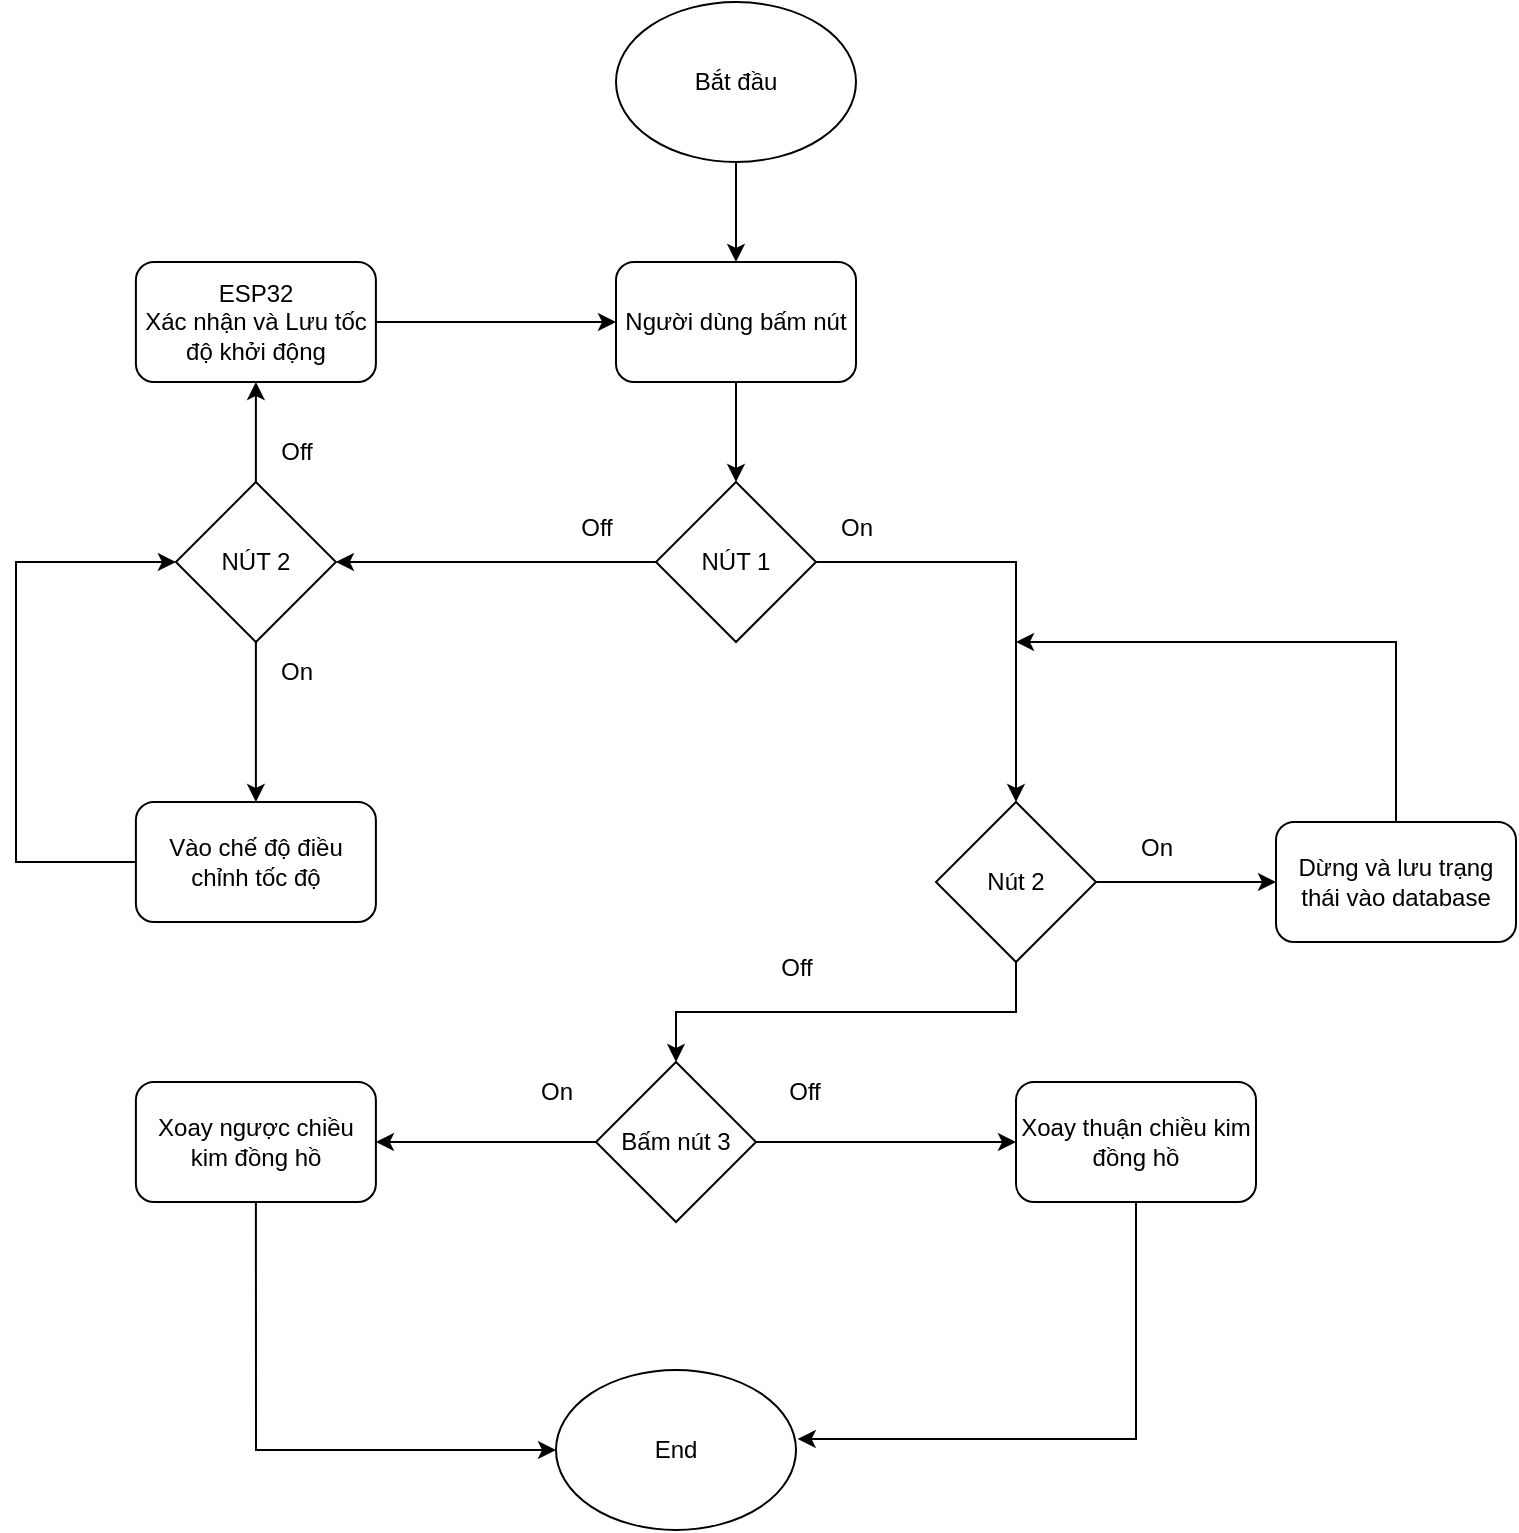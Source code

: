 <mxfile version="24.8.4">
  <diagram id="C5RBs43oDa-KdzZeNtuy" name="Page-1">
    <mxGraphModel dx="1509" dy="794" grid="1" gridSize="10" guides="1" tooltips="1" connect="1" arrows="1" fold="1" page="1" pageScale="1" pageWidth="827" pageHeight="1169" background="#ffffff" math="0" shadow="0">
      <root>
        <mxCell id="WIyWlLk6GJQsqaUBKTNV-0" />
        <mxCell id="WIyWlLk6GJQsqaUBKTNV-1" parent="WIyWlLk6GJQsqaUBKTNV-0" />
        <mxCell id="k_0NC8NsxbPzt0nOYT8m-11" style="edgeStyle=orthogonalEdgeStyle;rounded=0;orthogonalLoop=1;jettySize=auto;html=1;exitX=0.5;exitY=1;exitDx=0;exitDy=0;entryX=0.5;entryY=0;entryDx=0;entryDy=0;" edge="1" parent="WIyWlLk6GJQsqaUBKTNV-1" source="k_0NC8NsxbPzt0nOYT8m-2" target="k_0NC8NsxbPzt0nOYT8m-3">
          <mxGeometry relative="1" as="geometry" />
        </mxCell>
        <mxCell id="k_0NC8NsxbPzt0nOYT8m-2" value="Người dùng bấm nút" style="rounded=1;whiteSpace=wrap;html=1;" vertex="1" parent="WIyWlLk6GJQsqaUBKTNV-1">
          <mxGeometry x="320" y="150" width="120" height="60" as="geometry" />
        </mxCell>
        <mxCell id="k_0NC8NsxbPzt0nOYT8m-12" style="edgeStyle=orthogonalEdgeStyle;rounded=0;orthogonalLoop=1;jettySize=auto;html=1;entryX=1;entryY=0.5;entryDx=0;entryDy=0;" edge="1" parent="WIyWlLk6GJQsqaUBKTNV-1" source="k_0NC8NsxbPzt0nOYT8m-3" target="k_0NC8NsxbPzt0nOYT8m-6">
          <mxGeometry relative="1" as="geometry" />
        </mxCell>
        <mxCell id="k_0NC8NsxbPzt0nOYT8m-18" style="edgeStyle=orthogonalEdgeStyle;rounded=0;orthogonalLoop=1;jettySize=auto;html=1;exitX=1;exitY=0.5;exitDx=0;exitDy=0;entryX=0.5;entryY=0;entryDx=0;entryDy=0;" edge="1" parent="WIyWlLk6GJQsqaUBKTNV-1" source="k_0NC8NsxbPzt0nOYT8m-3" target="k_0NC8NsxbPzt0nOYT8m-10">
          <mxGeometry relative="1" as="geometry">
            <mxPoint x="520" y="300.333" as="targetPoint" />
          </mxGeometry>
        </mxCell>
        <mxCell id="k_0NC8NsxbPzt0nOYT8m-3" value="NÚT 1" style="rhombus;whiteSpace=wrap;html=1;" vertex="1" parent="WIyWlLk6GJQsqaUBKTNV-1">
          <mxGeometry x="340" y="260" width="80" height="80" as="geometry" />
        </mxCell>
        <mxCell id="k_0NC8NsxbPzt0nOYT8m-13" style="edgeStyle=orthogonalEdgeStyle;rounded=0;orthogonalLoop=1;jettySize=auto;html=1;exitX=0.5;exitY=1;exitDx=0;exitDy=0;entryX=0.5;entryY=0;entryDx=0;entryDy=0;" edge="1" parent="WIyWlLk6GJQsqaUBKTNV-1" source="k_0NC8NsxbPzt0nOYT8m-6" target="k_0NC8NsxbPzt0nOYT8m-7">
          <mxGeometry relative="1" as="geometry" />
        </mxCell>
        <mxCell id="k_0NC8NsxbPzt0nOYT8m-43" style="edgeStyle=orthogonalEdgeStyle;rounded=0;orthogonalLoop=1;jettySize=auto;html=1;entryX=0.5;entryY=1;entryDx=0;entryDy=0;" edge="1" parent="WIyWlLk6GJQsqaUBKTNV-1" source="k_0NC8NsxbPzt0nOYT8m-6" target="k_0NC8NsxbPzt0nOYT8m-42">
          <mxGeometry relative="1" as="geometry" />
        </mxCell>
        <mxCell id="k_0NC8NsxbPzt0nOYT8m-6" value="NÚT 2" style="rhombus;whiteSpace=wrap;html=1;" vertex="1" parent="WIyWlLk6GJQsqaUBKTNV-1">
          <mxGeometry x="99.95" y="260" width="80" height="80" as="geometry" />
        </mxCell>
        <mxCell id="k_0NC8NsxbPzt0nOYT8m-41" style="edgeStyle=orthogonalEdgeStyle;rounded=0;orthogonalLoop=1;jettySize=auto;html=1;exitX=0;exitY=0.5;exitDx=0;exitDy=0;entryX=0;entryY=0.5;entryDx=0;entryDy=0;" edge="1" parent="WIyWlLk6GJQsqaUBKTNV-1" source="k_0NC8NsxbPzt0nOYT8m-7" target="k_0NC8NsxbPzt0nOYT8m-6">
          <mxGeometry relative="1" as="geometry">
            <mxPoint x="20" y="300" as="targetPoint" />
            <Array as="points">
              <mxPoint x="20" y="450" />
              <mxPoint x="20" y="300" />
            </Array>
          </mxGeometry>
        </mxCell>
        <mxCell id="k_0NC8NsxbPzt0nOYT8m-7" value="Vào chế độ điều chỉnh tốc độ" style="rounded=1;whiteSpace=wrap;html=1;" vertex="1" parent="WIyWlLk6GJQsqaUBKTNV-1">
          <mxGeometry x="79.95" y="420" width="120" height="60" as="geometry" />
        </mxCell>
        <mxCell id="k_0NC8NsxbPzt0nOYT8m-25" style="edgeStyle=orthogonalEdgeStyle;rounded=0;orthogonalLoop=1;jettySize=auto;html=1;exitX=0.5;exitY=1;exitDx=0;exitDy=0;entryX=0.5;entryY=0;entryDx=0;entryDy=0;" edge="1" parent="WIyWlLk6GJQsqaUBKTNV-1" source="k_0NC8NsxbPzt0nOYT8m-10" target="k_0NC8NsxbPzt0nOYT8m-24">
          <mxGeometry relative="1" as="geometry" />
        </mxCell>
        <mxCell id="k_0NC8NsxbPzt0nOYT8m-36" style="edgeStyle=orthogonalEdgeStyle;rounded=0;orthogonalLoop=1;jettySize=auto;html=1;entryX=0;entryY=0.5;entryDx=0;entryDy=0;" edge="1" parent="WIyWlLk6GJQsqaUBKTNV-1" source="k_0NC8NsxbPzt0nOYT8m-10" target="k_0NC8NsxbPzt0nOYT8m-19">
          <mxGeometry relative="1" as="geometry" />
        </mxCell>
        <mxCell id="k_0NC8NsxbPzt0nOYT8m-10" value="Nút 2" style="rhombus;whiteSpace=wrap;html=1;" vertex="1" parent="WIyWlLk6GJQsqaUBKTNV-1">
          <mxGeometry x="480" y="420" width="80" height="80" as="geometry" />
        </mxCell>
        <mxCell id="k_0NC8NsxbPzt0nOYT8m-39" style="edgeStyle=orthogonalEdgeStyle;rounded=0;orthogonalLoop=1;jettySize=auto;html=1;" edge="1" parent="WIyWlLk6GJQsqaUBKTNV-1" source="k_0NC8NsxbPzt0nOYT8m-19">
          <mxGeometry relative="1" as="geometry">
            <mxPoint x="520" y="340" as="targetPoint" />
            <Array as="points">
              <mxPoint x="710" y="340" />
              <mxPoint x="520" y="340" />
            </Array>
          </mxGeometry>
        </mxCell>
        <mxCell id="k_0NC8NsxbPzt0nOYT8m-19" value="Dừng và lưu trạng thái vào database" style="rounded=1;whiteSpace=wrap;html=1;" vertex="1" parent="WIyWlLk6GJQsqaUBKTNV-1">
          <mxGeometry x="650" y="430" width="120" height="60" as="geometry" />
        </mxCell>
        <mxCell id="k_0NC8NsxbPzt0nOYT8m-30" style="edgeStyle=orthogonalEdgeStyle;rounded=0;orthogonalLoop=1;jettySize=auto;html=1;exitX=0;exitY=0.5;exitDx=0;exitDy=0;entryX=1;entryY=0.5;entryDx=0;entryDy=0;" edge="1" parent="WIyWlLk6GJQsqaUBKTNV-1" source="k_0NC8NsxbPzt0nOYT8m-24" target="k_0NC8NsxbPzt0nOYT8m-26">
          <mxGeometry relative="1" as="geometry" />
        </mxCell>
        <mxCell id="k_0NC8NsxbPzt0nOYT8m-31" style="edgeStyle=orthogonalEdgeStyle;rounded=0;orthogonalLoop=1;jettySize=auto;html=1;entryX=0;entryY=0.5;entryDx=0;entryDy=0;" edge="1" parent="WIyWlLk6GJQsqaUBKTNV-1" source="k_0NC8NsxbPzt0nOYT8m-24" target="k_0NC8NsxbPzt0nOYT8m-27">
          <mxGeometry relative="1" as="geometry" />
        </mxCell>
        <mxCell id="k_0NC8NsxbPzt0nOYT8m-24" value="Bấm nút 3" style="rhombus;whiteSpace=wrap;html=1;" vertex="1" parent="WIyWlLk6GJQsqaUBKTNV-1">
          <mxGeometry x="310" y="550" width="80" height="80" as="geometry" />
        </mxCell>
        <mxCell id="k_0NC8NsxbPzt0nOYT8m-33" style="edgeStyle=orthogonalEdgeStyle;rounded=0;orthogonalLoop=1;jettySize=auto;html=1;exitX=0.5;exitY=1;exitDx=0;exitDy=0;entryX=0;entryY=0.5;entryDx=0;entryDy=0;" edge="1" parent="WIyWlLk6GJQsqaUBKTNV-1" source="k_0NC8NsxbPzt0nOYT8m-26" target="k_0NC8NsxbPzt0nOYT8m-32">
          <mxGeometry relative="1" as="geometry">
            <mxPoint x="183.333" y="824" as="targetPoint" />
          </mxGeometry>
        </mxCell>
        <mxCell id="k_0NC8NsxbPzt0nOYT8m-26" value="Xoay ngược chiều kim đồng hồ" style="rounded=1;whiteSpace=wrap;html=1;" vertex="1" parent="WIyWlLk6GJQsqaUBKTNV-1">
          <mxGeometry x="79.95" y="560" width="120" height="60" as="geometry" />
        </mxCell>
        <mxCell id="k_0NC8NsxbPzt0nOYT8m-27" value="Xoay thuận chiều kim đồng hồ" style="rounded=1;whiteSpace=wrap;html=1;" vertex="1" parent="WIyWlLk6GJQsqaUBKTNV-1">
          <mxGeometry x="520" y="560" width="120" height="60" as="geometry" />
        </mxCell>
        <mxCell id="k_0NC8NsxbPzt0nOYT8m-29" value="" style="edgeStyle=orthogonalEdgeStyle;rounded=0;orthogonalLoop=1;jettySize=auto;html=1;" edge="1" parent="WIyWlLk6GJQsqaUBKTNV-1" source="k_0NC8NsxbPzt0nOYT8m-28" target="k_0NC8NsxbPzt0nOYT8m-2">
          <mxGeometry relative="1" as="geometry" />
        </mxCell>
        <mxCell id="k_0NC8NsxbPzt0nOYT8m-28" value="Bắt đầu" style="ellipse;whiteSpace=wrap;html=1;" vertex="1" parent="WIyWlLk6GJQsqaUBKTNV-1">
          <mxGeometry x="320" y="20" width="120" height="80" as="geometry" />
        </mxCell>
        <mxCell id="k_0NC8NsxbPzt0nOYT8m-32" value="End" style="ellipse;whiteSpace=wrap;html=1;" vertex="1" parent="WIyWlLk6GJQsqaUBKTNV-1">
          <mxGeometry x="290" y="704" width="120" height="80" as="geometry" />
        </mxCell>
        <mxCell id="k_0NC8NsxbPzt0nOYT8m-34" style="edgeStyle=orthogonalEdgeStyle;rounded=0;orthogonalLoop=1;jettySize=auto;html=1;entryX=1.007;entryY=0.431;entryDx=0;entryDy=0;entryPerimeter=0;exitX=0.5;exitY=1;exitDx=0;exitDy=0;" edge="1" parent="WIyWlLk6GJQsqaUBKTNV-1" source="k_0NC8NsxbPzt0nOYT8m-27" target="k_0NC8NsxbPzt0nOYT8m-32">
          <mxGeometry relative="1" as="geometry">
            <mxPoint x="510" y="654" as="sourcePoint" />
            <mxPoint x="430" y="808" as="targetPoint" />
            <Array as="points">
              <mxPoint x="580" y="738" />
            </Array>
          </mxGeometry>
        </mxCell>
        <mxCell id="k_0NC8NsxbPzt0nOYT8m-44" style="edgeStyle=orthogonalEdgeStyle;rounded=0;orthogonalLoop=1;jettySize=auto;html=1;exitX=1;exitY=0.5;exitDx=0;exitDy=0;entryX=0;entryY=0.5;entryDx=0;entryDy=0;" edge="1" parent="WIyWlLk6GJQsqaUBKTNV-1" source="k_0NC8NsxbPzt0nOYT8m-42" target="k_0NC8NsxbPzt0nOYT8m-2">
          <mxGeometry relative="1" as="geometry" />
        </mxCell>
        <mxCell id="k_0NC8NsxbPzt0nOYT8m-42" value="&lt;div&gt;ESP32&lt;/div&gt;Xác nhận và Lưu tốc độ khởi động" style="rounded=1;whiteSpace=wrap;html=1;" vertex="1" parent="WIyWlLk6GJQsqaUBKTNV-1">
          <mxGeometry x="79.95" y="150" width="120" height="60" as="geometry" />
        </mxCell>
        <mxCell id="k_0NC8NsxbPzt0nOYT8m-45" value="On" style="text;html=1;align=center;verticalAlign=middle;resizable=0;points=[];autosize=1;strokeColor=none;fillColor=none;" vertex="1" parent="WIyWlLk6GJQsqaUBKTNV-1">
          <mxGeometry x="420" y="268" width="40" height="30" as="geometry" />
        </mxCell>
        <mxCell id="k_0NC8NsxbPzt0nOYT8m-46" value="Off" style="text;html=1;align=center;verticalAlign=middle;resizable=0;points=[];autosize=1;strokeColor=none;fillColor=none;" vertex="1" parent="WIyWlLk6GJQsqaUBKTNV-1">
          <mxGeometry x="290" y="268" width="40" height="30" as="geometry" />
        </mxCell>
        <mxCell id="k_0NC8NsxbPzt0nOYT8m-47" value="On" style="text;html=1;align=center;verticalAlign=middle;resizable=0;points=[];autosize=1;strokeColor=none;fillColor=none;" vertex="1" parent="WIyWlLk6GJQsqaUBKTNV-1">
          <mxGeometry x="139.95" y="340" width="40" height="30" as="geometry" />
        </mxCell>
        <mxCell id="k_0NC8NsxbPzt0nOYT8m-48" value="Off" style="text;html=1;align=center;verticalAlign=middle;resizable=0;points=[];autosize=1;strokeColor=none;fillColor=none;" vertex="1" parent="WIyWlLk6GJQsqaUBKTNV-1">
          <mxGeometry x="139.95" y="230" width="40" height="30" as="geometry" />
        </mxCell>
        <mxCell id="k_0NC8NsxbPzt0nOYT8m-49" value="On" style="text;html=1;align=center;verticalAlign=middle;resizable=0;points=[];autosize=1;strokeColor=none;fillColor=none;" vertex="1" parent="WIyWlLk6GJQsqaUBKTNV-1">
          <mxGeometry x="570" y="428" width="40" height="30" as="geometry" />
        </mxCell>
        <mxCell id="k_0NC8NsxbPzt0nOYT8m-50" value="Off" style="text;html=1;align=center;verticalAlign=middle;resizable=0;points=[];autosize=1;strokeColor=none;fillColor=none;" vertex="1" parent="WIyWlLk6GJQsqaUBKTNV-1">
          <mxGeometry x="390" y="488" width="40" height="30" as="geometry" />
        </mxCell>
        <mxCell id="k_0NC8NsxbPzt0nOYT8m-51" value="Off" style="text;html=1;align=center;verticalAlign=middle;resizable=0;points=[];autosize=1;strokeColor=none;fillColor=none;" vertex="1" parent="WIyWlLk6GJQsqaUBKTNV-1">
          <mxGeometry x="394" y="550" width="40" height="30" as="geometry" />
        </mxCell>
        <mxCell id="k_0NC8NsxbPzt0nOYT8m-52" value="On" style="text;html=1;align=center;verticalAlign=middle;resizable=0;points=[];autosize=1;strokeColor=none;fillColor=none;" vertex="1" parent="WIyWlLk6GJQsqaUBKTNV-1">
          <mxGeometry x="270" y="550" width="40" height="30" as="geometry" />
        </mxCell>
      </root>
    </mxGraphModel>
  </diagram>
</mxfile>

